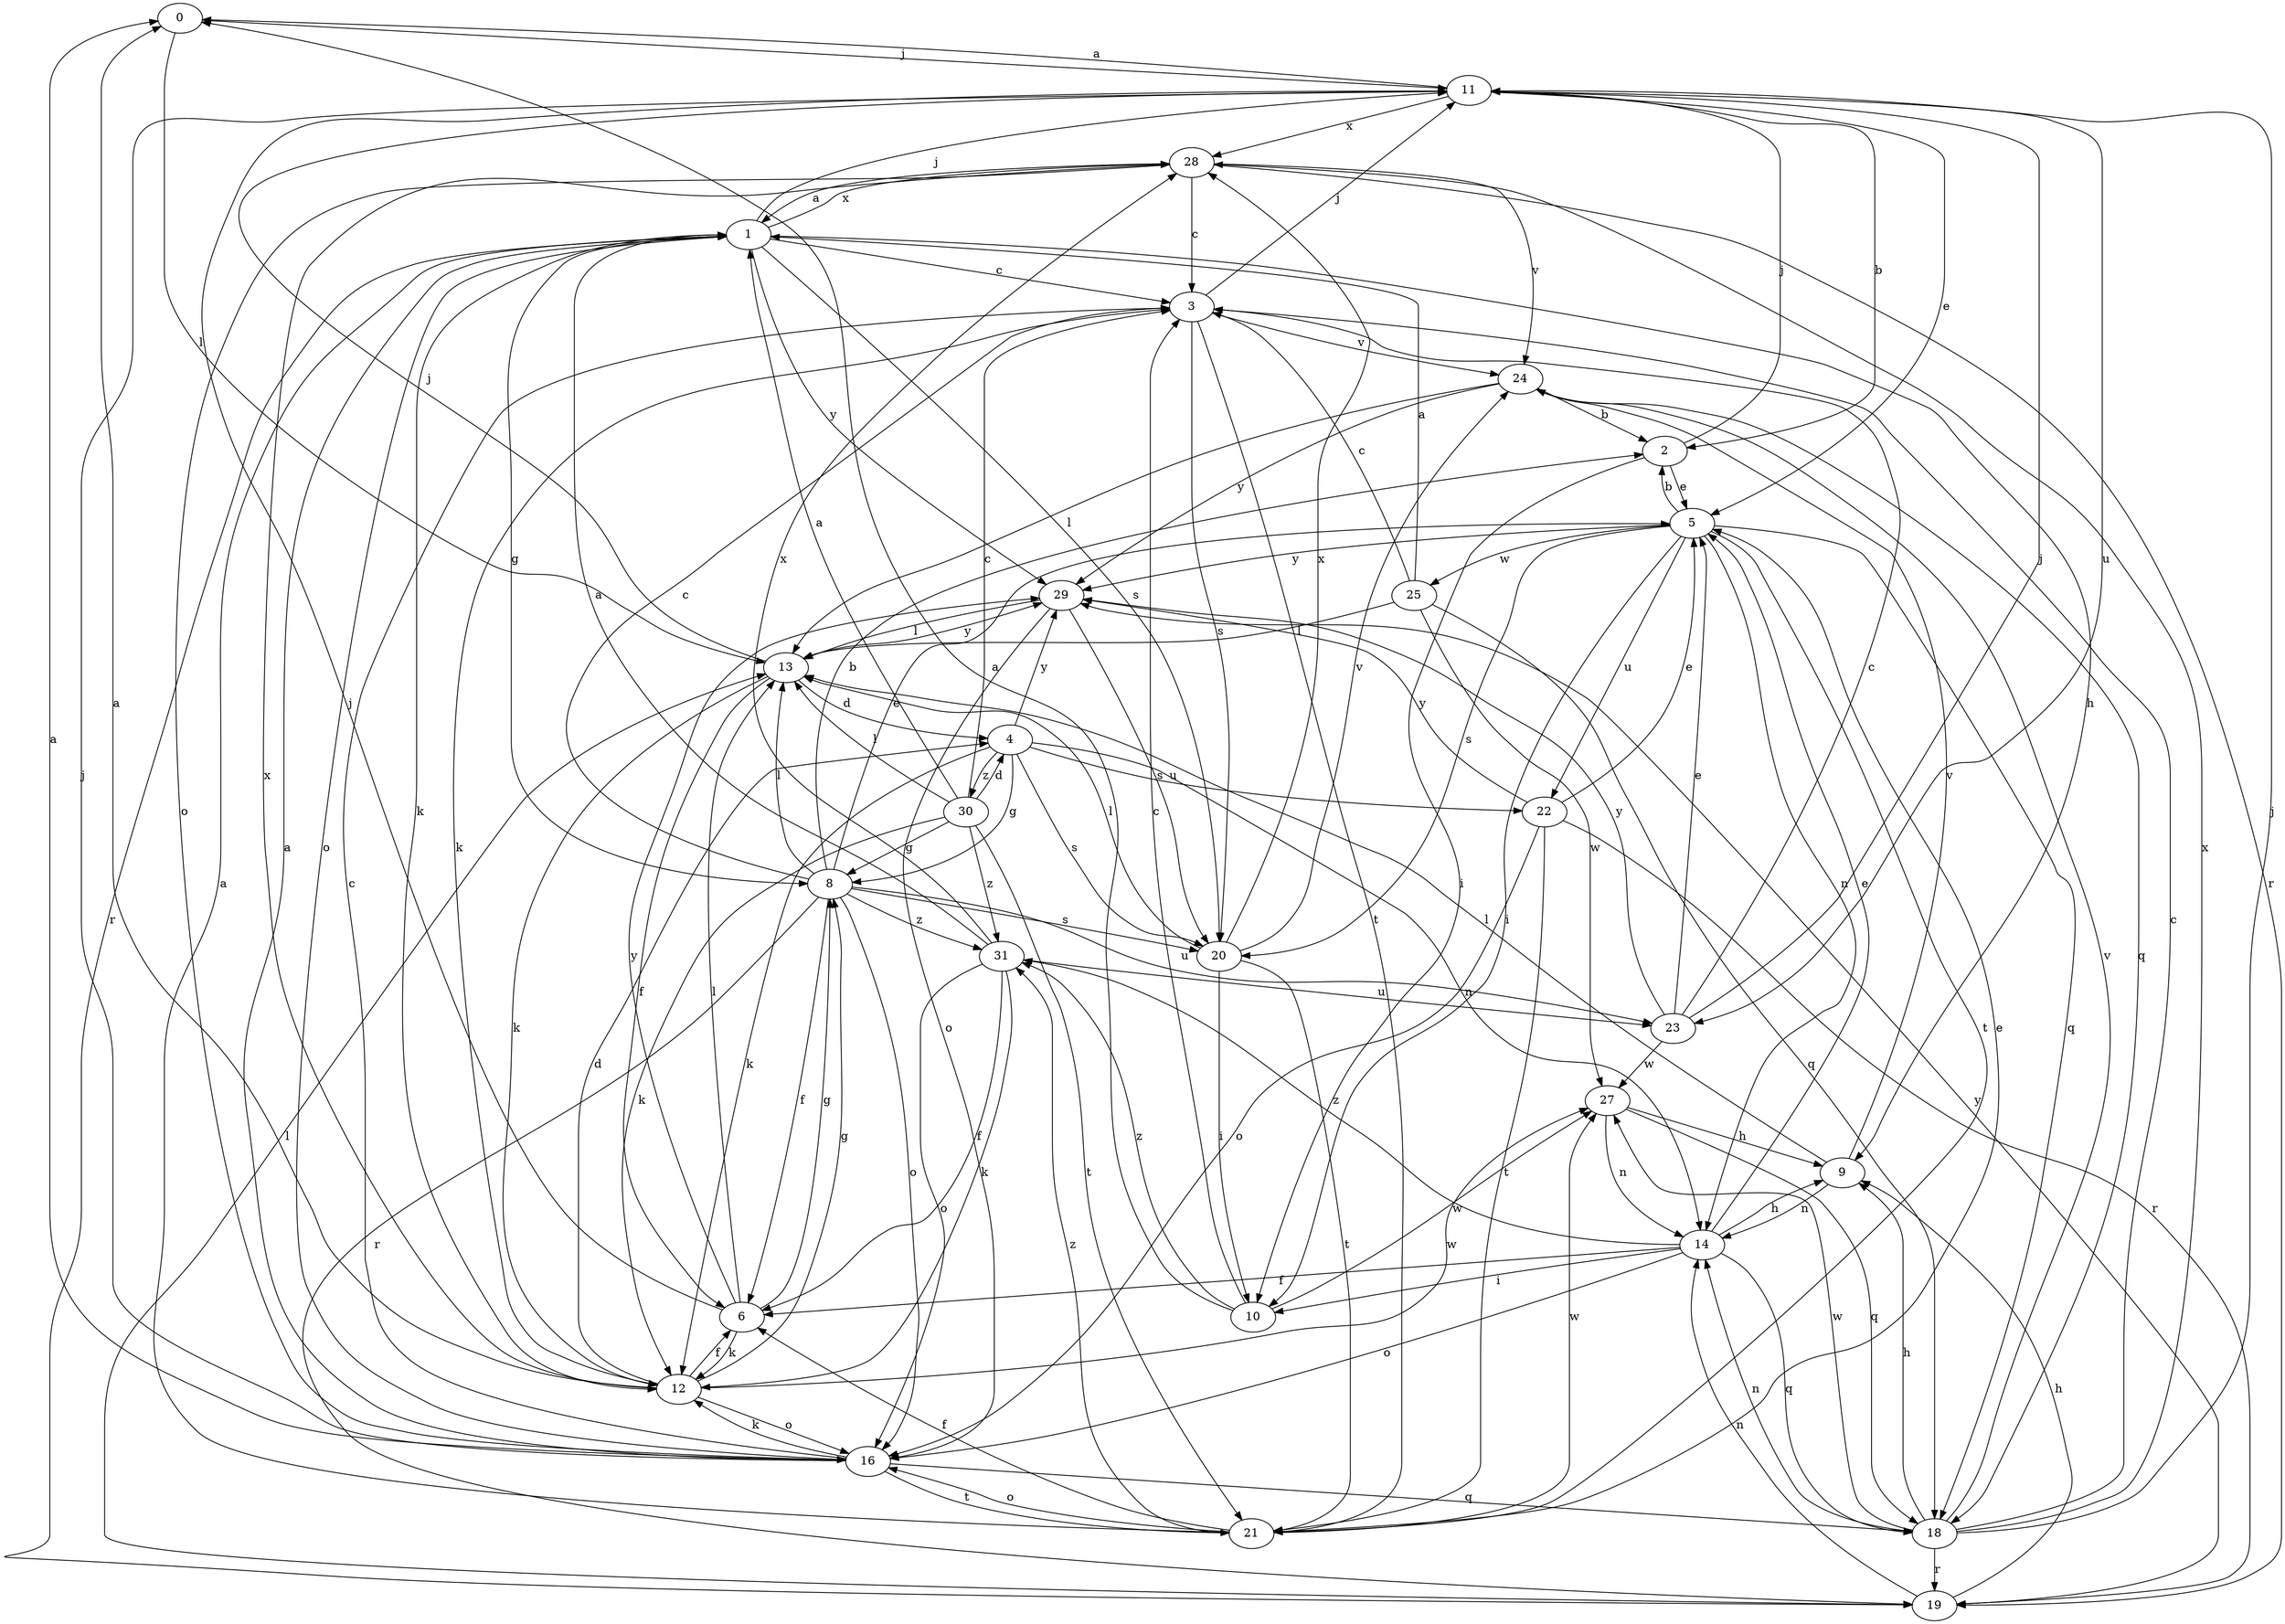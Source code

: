 strict digraph  {
0;
1;
2;
3;
4;
5;
6;
8;
9;
10;
11;
12;
13;
14;
16;
18;
19;
20;
21;
22;
23;
24;
25;
27;
28;
29;
30;
31;
0 -> 11  [label=j];
0 -> 13  [label=l];
1 -> 3  [label=c];
1 -> 8  [label=g];
1 -> 9  [label=h];
1 -> 11  [label=j];
1 -> 12  [label=k];
1 -> 16  [label=o];
1 -> 19  [label=r];
1 -> 20  [label=s];
1 -> 28  [label=x];
1 -> 29  [label=y];
2 -> 5  [label=e];
2 -> 10  [label=i];
2 -> 11  [label=j];
3 -> 11  [label=j];
3 -> 12  [label=k];
3 -> 20  [label=s];
3 -> 21  [label=t];
3 -> 24  [label=v];
4 -> 8  [label=g];
4 -> 12  [label=k];
4 -> 14  [label=n];
4 -> 20  [label=s];
4 -> 22  [label=u];
4 -> 29  [label=y];
4 -> 30  [label=z];
5 -> 2  [label=b];
5 -> 10  [label=i];
5 -> 14  [label=n];
5 -> 18  [label=q];
5 -> 20  [label=s];
5 -> 21  [label=t];
5 -> 22  [label=u];
5 -> 25  [label=w];
5 -> 29  [label=y];
6 -> 8  [label=g];
6 -> 11  [label=j];
6 -> 12  [label=k];
6 -> 13  [label=l];
6 -> 29  [label=y];
8 -> 2  [label=b];
8 -> 3  [label=c];
8 -> 5  [label=e];
8 -> 6  [label=f];
8 -> 13  [label=l];
8 -> 16  [label=o];
8 -> 19  [label=r];
8 -> 20  [label=s];
8 -> 23  [label=u];
8 -> 31  [label=z];
9 -> 13  [label=l];
9 -> 14  [label=n];
9 -> 24  [label=v];
10 -> 0  [label=a];
10 -> 3  [label=c];
10 -> 27  [label=w];
10 -> 31  [label=z];
11 -> 0  [label=a];
11 -> 2  [label=b];
11 -> 5  [label=e];
11 -> 23  [label=u];
11 -> 28  [label=x];
12 -> 0  [label=a];
12 -> 4  [label=d];
12 -> 6  [label=f];
12 -> 8  [label=g];
12 -> 16  [label=o];
12 -> 27  [label=w];
12 -> 28  [label=x];
13 -> 4  [label=d];
13 -> 6  [label=f];
13 -> 11  [label=j];
13 -> 12  [label=k];
13 -> 29  [label=y];
14 -> 5  [label=e];
14 -> 6  [label=f];
14 -> 9  [label=h];
14 -> 10  [label=i];
14 -> 16  [label=o];
14 -> 18  [label=q];
14 -> 31  [label=z];
16 -> 0  [label=a];
16 -> 1  [label=a];
16 -> 3  [label=c];
16 -> 11  [label=j];
16 -> 12  [label=k];
16 -> 18  [label=q];
16 -> 21  [label=t];
18 -> 3  [label=c];
18 -> 9  [label=h];
18 -> 11  [label=j];
18 -> 14  [label=n];
18 -> 19  [label=r];
18 -> 24  [label=v];
18 -> 27  [label=w];
18 -> 28  [label=x];
19 -> 9  [label=h];
19 -> 13  [label=l];
19 -> 14  [label=n];
19 -> 29  [label=y];
20 -> 10  [label=i];
20 -> 13  [label=l];
20 -> 21  [label=t];
20 -> 24  [label=v];
20 -> 28  [label=x];
21 -> 1  [label=a];
21 -> 5  [label=e];
21 -> 6  [label=f];
21 -> 16  [label=o];
21 -> 27  [label=w];
21 -> 31  [label=z];
22 -> 5  [label=e];
22 -> 16  [label=o];
22 -> 19  [label=r];
22 -> 21  [label=t];
22 -> 29  [label=y];
23 -> 3  [label=c];
23 -> 5  [label=e];
23 -> 11  [label=j];
23 -> 27  [label=w];
23 -> 29  [label=y];
24 -> 2  [label=b];
24 -> 13  [label=l];
24 -> 18  [label=q];
24 -> 29  [label=y];
25 -> 1  [label=a];
25 -> 3  [label=c];
25 -> 13  [label=l];
25 -> 18  [label=q];
25 -> 27  [label=w];
27 -> 9  [label=h];
27 -> 14  [label=n];
27 -> 18  [label=q];
28 -> 1  [label=a];
28 -> 3  [label=c];
28 -> 16  [label=o];
28 -> 19  [label=r];
28 -> 24  [label=v];
29 -> 13  [label=l];
29 -> 16  [label=o];
29 -> 20  [label=s];
30 -> 1  [label=a];
30 -> 3  [label=c];
30 -> 4  [label=d];
30 -> 8  [label=g];
30 -> 12  [label=k];
30 -> 13  [label=l];
30 -> 21  [label=t];
30 -> 31  [label=z];
31 -> 1  [label=a];
31 -> 6  [label=f];
31 -> 12  [label=k];
31 -> 16  [label=o];
31 -> 23  [label=u];
31 -> 28  [label=x];
}
